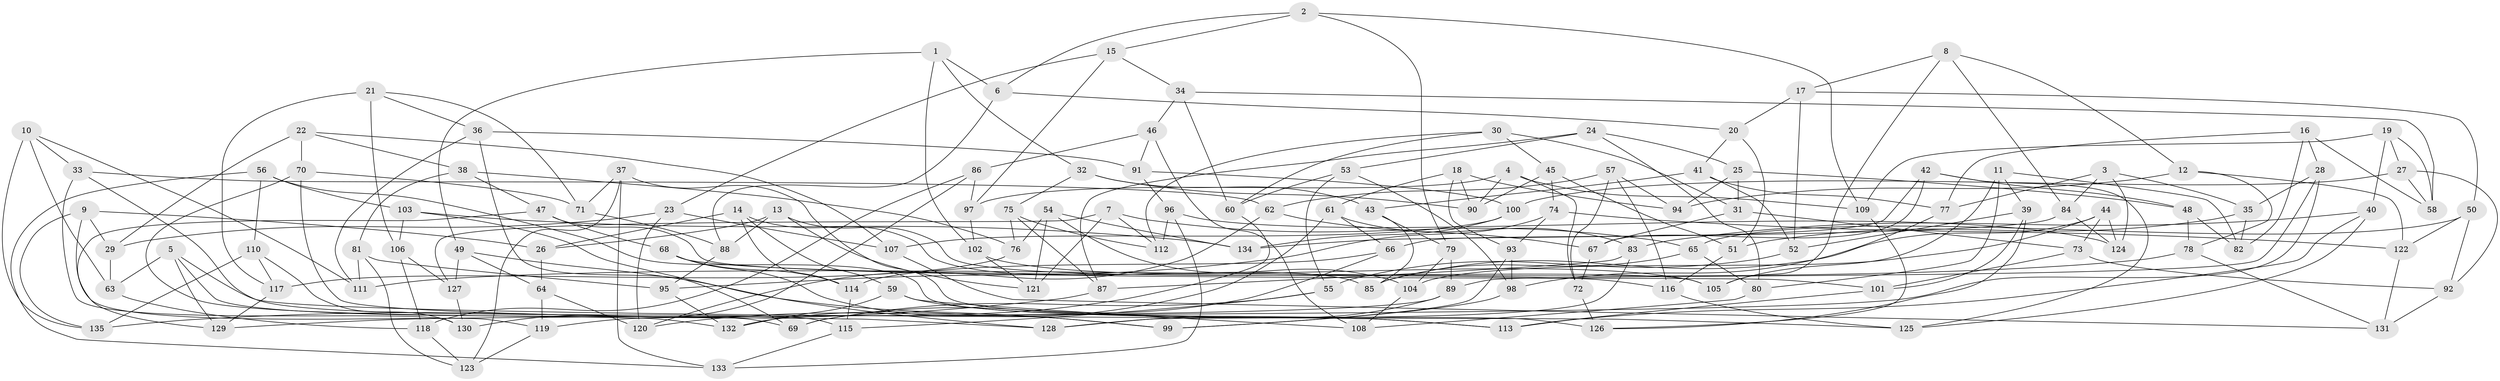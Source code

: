 // coarse degree distribution, {4: 0.39285714285714285, 6: 0.5833333333333334, 5: 0.023809523809523808}
// Generated by graph-tools (version 1.1) at 2025/52/02/27/25 19:52:27]
// undirected, 135 vertices, 270 edges
graph export_dot {
graph [start="1"]
  node [color=gray90,style=filled];
  1;
  2;
  3;
  4;
  5;
  6;
  7;
  8;
  9;
  10;
  11;
  12;
  13;
  14;
  15;
  16;
  17;
  18;
  19;
  20;
  21;
  22;
  23;
  24;
  25;
  26;
  27;
  28;
  29;
  30;
  31;
  32;
  33;
  34;
  35;
  36;
  37;
  38;
  39;
  40;
  41;
  42;
  43;
  44;
  45;
  46;
  47;
  48;
  49;
  50;
  51;
  52;
  53;
  54;
  55;
  56;
  57;
  58;
  59;
  60;
  61;
  62;
  63;
  64;
  65;
  66;
  67;
  68;
  69;
  70;
  71;
  72;
  73;
  74;
  75;
  76;
  77;
  78;
  79;
  80;
  81;
  82;
  83;
  84;
  85;
  86;
  87;
  88;
  89;
  90;
  91;
  92;
  93;
  94;
  95;
  96;
  97;
  98;
  99;
  100;
  101;
  102;
  103;
  104;
  105;
  106;
  107;
  108;
  109;
  110;
  111;
  112;
  113;
  114;
  115;
  116;
  117;
  118;
  119;
  120;
  121;
  122;
  123;
  124;
  125;
  126;
  127;
  128;
  129;
  130;
  131;
  132;
  133;
  134;
  135;
  1 -- 49;
  1 -- 6;
  1 -- 32;
  1 -- 102;
  2 -- 15;
  2 -- 6;
  2 -- 79;
  2 -- 109;
  3 -- 84;
  3 -- 77;
  3 -- 124;
  3 -- 35;
  4 -- 97;
  4 -- 109;
  4 -- 90;
  4 -- 72;
  5 -- 69;
  5 -- 125;
  5 -- 129;
  5 -- 63;
  6 -- 88;
  6 -- 20;
  7 -- 121;
  7 -- 112;
  7 -- 127;
  7 -- 65;
  8 -- 17;
  8 -- 105;
  8 -- 12;
  8 -- 84;
  9 -- 26;
  9 -- 135;
  9 -- 29;
  9 -- 119;
  10 -- 33;
  10 -- 111;
  10 -- 63;
  10 -- 135;
  11 -- 105;
  11 -- 80;
  11 -- 39;
  11 -- 82;
  12 -- 94;
  12 -- 78;
  12 -- 122;
  13 -- 105;
  13 -- 88;
  13 -- 121;
  13 -- 26;
  14 -- 85;
  14 -- 26;
  14 -- 59;
  14 -- 114;
  15 -- 97;
  15 -- 34;
  15 -- 23;
  16 -- 28;
  16 -- 82;
  16 -- 58;
  16 -- 77;
  17 -- 50;
  17 -- 20;
  17 -- 52;
  18 -- 93;
  18 -- 61;
  18 -- 90;
  18 -- 94;
  19 -- 27;
  19 -- 109;
  19 -- 40;
  19 -- 58;
  20 -- 41;
  20 -- 51;
  21 -- 117;
  21 -- 106;
  21 -- 71;
  21 -- 36;
  22 -- 70;
  22 -- 38;
  22 -- 107;
  22 -- 29;
  23 -- 107;
  23 -- 120;
  23 -- 29;
  24 -- 25;
  24 -- 87;
  24 -- 80;
  24 -- 53;
  25 -- 94;
  25 -- 48;
  25 -- 31;
  26 -- 64;
  27 -- 100;
  27 -- 58;
  27 -- 92;
  28 -- 35;
  28 -- 129;
  28 -- 89;
  29 -- 63;
  30 -- 60;
  30 -- 112;
  30 -- 45;
  30 -- 31;
  31 -- 67;
  31 -- 73;
  32 -- 43;
  32 -- 90;
  32 -- 75;
  33 -- 62;
  33 -- 115;
  33 -- 130;
  34 -- 60;
  34 -- 58;
  34 -- 46;
  35 -- 82;
  35 -- 51;
  36 -- 111;
  36 -- 91;
  36 -- 69;
  37 -- 133;
  37 -- 126;
  37 -- 123;
  37 -- 71;
  38 -- 47;
  38 -- 76;
  38 -- 81;
  39 -- 52;
  39 -- 126;
  39 -- 101;
  40 -- 125;
  40 -- 113;
  40 -- 83;
  41 -- 52;
  41 -- 77;
  41 -- 43;
  42 -- 66;
  42 -- 67;
  42 -- 48;
  42 -- 125;
  43 -- 79;
  43 -- 85;
  44 -- 104;
  44 -- 124;
  44 -- 85;
  44 -- 73;
  45 -- 90;
  45 -- 51;
  45 -- 74;
  46 -- 108;
  46 -- 91;
  46 -- 86;
  47 -- 129;
  47 -- 68;
  47 -- 101;
  48 -- 78;
  48 -- 82;
  49 -- 99;
  49 -- 64;
  49 -- 127;
  50 -- 122;
  50 -- 92;
  50 -- 65;
  51 -- 116;
  52 -- 55;
  53 -- 60;
  53 -- 55;
  53 -- 98;
  54 -- 121;
  54 -- 76;
  54 -- 134;
  54 -- 104;
  55 -- 69;
  55 -- 115;
  56 -- 133;
  56 -- 113;
  56 -- 110;
  56 -- 103;
  57 -- 72;
  57 -- 116;
  57 -- 62;
  57 -- 94;
  59 -- 113;
  59 -- 132;
  59 -- 108;
  60 -- 120;
  61 -- 83;
  61 -- 66;
  61 -- 132;
  62 -- 120;
  62 -- 67;
  63 -- 118;
  64 -- 119;
  64 -- 120;
  65 -- 80;
  65 -- 85;
  66 -- 69;
  66 -- 114;
  67 -- 72;
  68 -- 116;
  68 -- 99;
  68 -- 114;
  70 -- 71;
  70 -- 132;
  70 -- 128;
  71 -- 88;
  72 -- 126;
  73 -- 92;
  73 -- 101;
  74 -- 122;
  74 -- 95;
  74 -- 93;
  75 -- 76;
  75 -- 87;
  75 -- 112;
  76 -- 117;
  77 -- 98;
  78 -- 131;
  78 -- 111;
  79 -- 89;
  79 -- 104;
  80 -- 108;
  81 -- 111;
  81 -- 123;
  81 -- 95;
  83 -- 128;
  83 -- 87;
  84 -- 124;
  84 -- 134;
  86 -- 97;
  86 -- 130;
  86 -- 118;
  87 -- 135;
  88 -- 95;
  89 -- 128;
  89 -- 119;
  91 -- 96;
  91 -- 100;
  92 -- 131;
  93 -- 98;
  93 -- 99;
  95 -- 132;
  96 -- 133;
  96 -- 124;
  96 -- 112;
  97 -- 102;
  98 -- 99;
  100 -- 134;
  100 -- 107;
  101 -- 113;
  102 -- 121;
  102 -- 105;
  103 -- 134;
  103 -- 128;
  103 -- 106;
  104 -- 108;
  106 -- 118;
  106 -- 127;
  107 -- 131;
  109 -- 126;
  110 -- 130;
  110 -- 117;
  110 -- 135;
  114 -- 115;
  115 -- 133;
  116 -- 125;
  117 -- 129;
  118 -- 123;
  119 -- 123;
  122 -- 131;
  127 -- 130;
}

